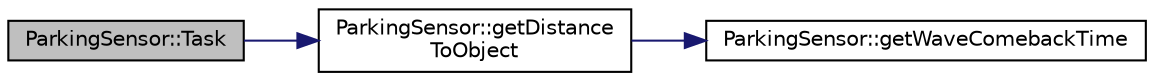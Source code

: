 digraph "ParkingSensor::Task"
{
 // LATEX_PDF_SIZE
  edge [fontname="Helvetica",fontsize="10",labelfontname="Helvetica",labelfontsize="10"];
  node [fontname="Helvetica",fontsize="10",shape=record];
  rankdir="LR";
  Node1 [label="ParkingSensor::Task",height=0.2,width=0.4,color="black", fillcolor="grey75", style="filled", fontcolor="black",tooltip=" "];
  Node1 -> Node2 [color="midnightblue",fontsize="10",style="solid",fontname="Helvetica"];
  Node2 [label="ParkingSensor::getDistance\lToObject",height=0.2,width=0.4,color="black", fillcolor="white", style="filled",URL="$class_parking_sensor.html#afe9352318215cf3ca634bbd9629eb65b",tooltip=" "];
  Node2 -> Node3 [color="midnightblue",fontsize="10",style="solid",fontname="Helvetica"];
  Node3 [label="ParkingSensor::getWaveComebackTime",height=0.2,width=0.4,color="black", fillcolor="white", style="filled",URL="$class_parking_sensor.html#a54f438a973ae30d67dbf1786f9794982",tooltip=" "];
}
